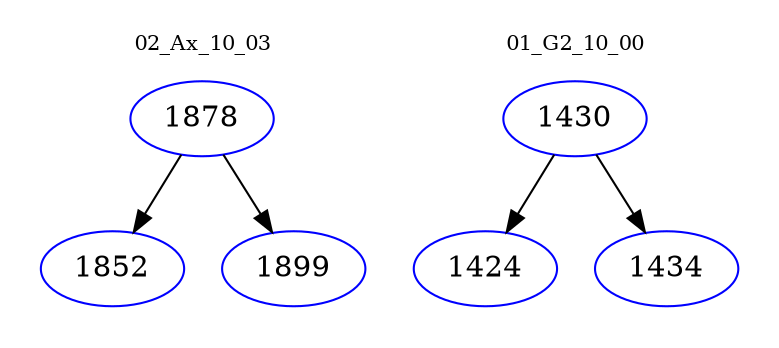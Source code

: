 digraph{
subgraph cluster_0 {
color = white
label = "02_Ax_10_03";
fontsize=10;
T0_1878 [label="1878", color="blue"]
T0_1878 -> T0_1852 [color="black"]
T0_1852 [label="1852", color="blue"]
T0_1878 -> T0_1899 [color="black"]
T0_1899 [label="1899", color="blue"]
}
subgraph cluster_1 {
color = white
label = "01_G2_10_00";
fontsize=10;
T1_1430 [label="1430", color="blue"]
T1_1430 -> T1_1424 [color="black"]
T1_1424 [label="1424", color="blue"]
T1_1430 -> T1_1434 [color="black"]
T1_1434 [label="1434", color="blue"]
}
}
